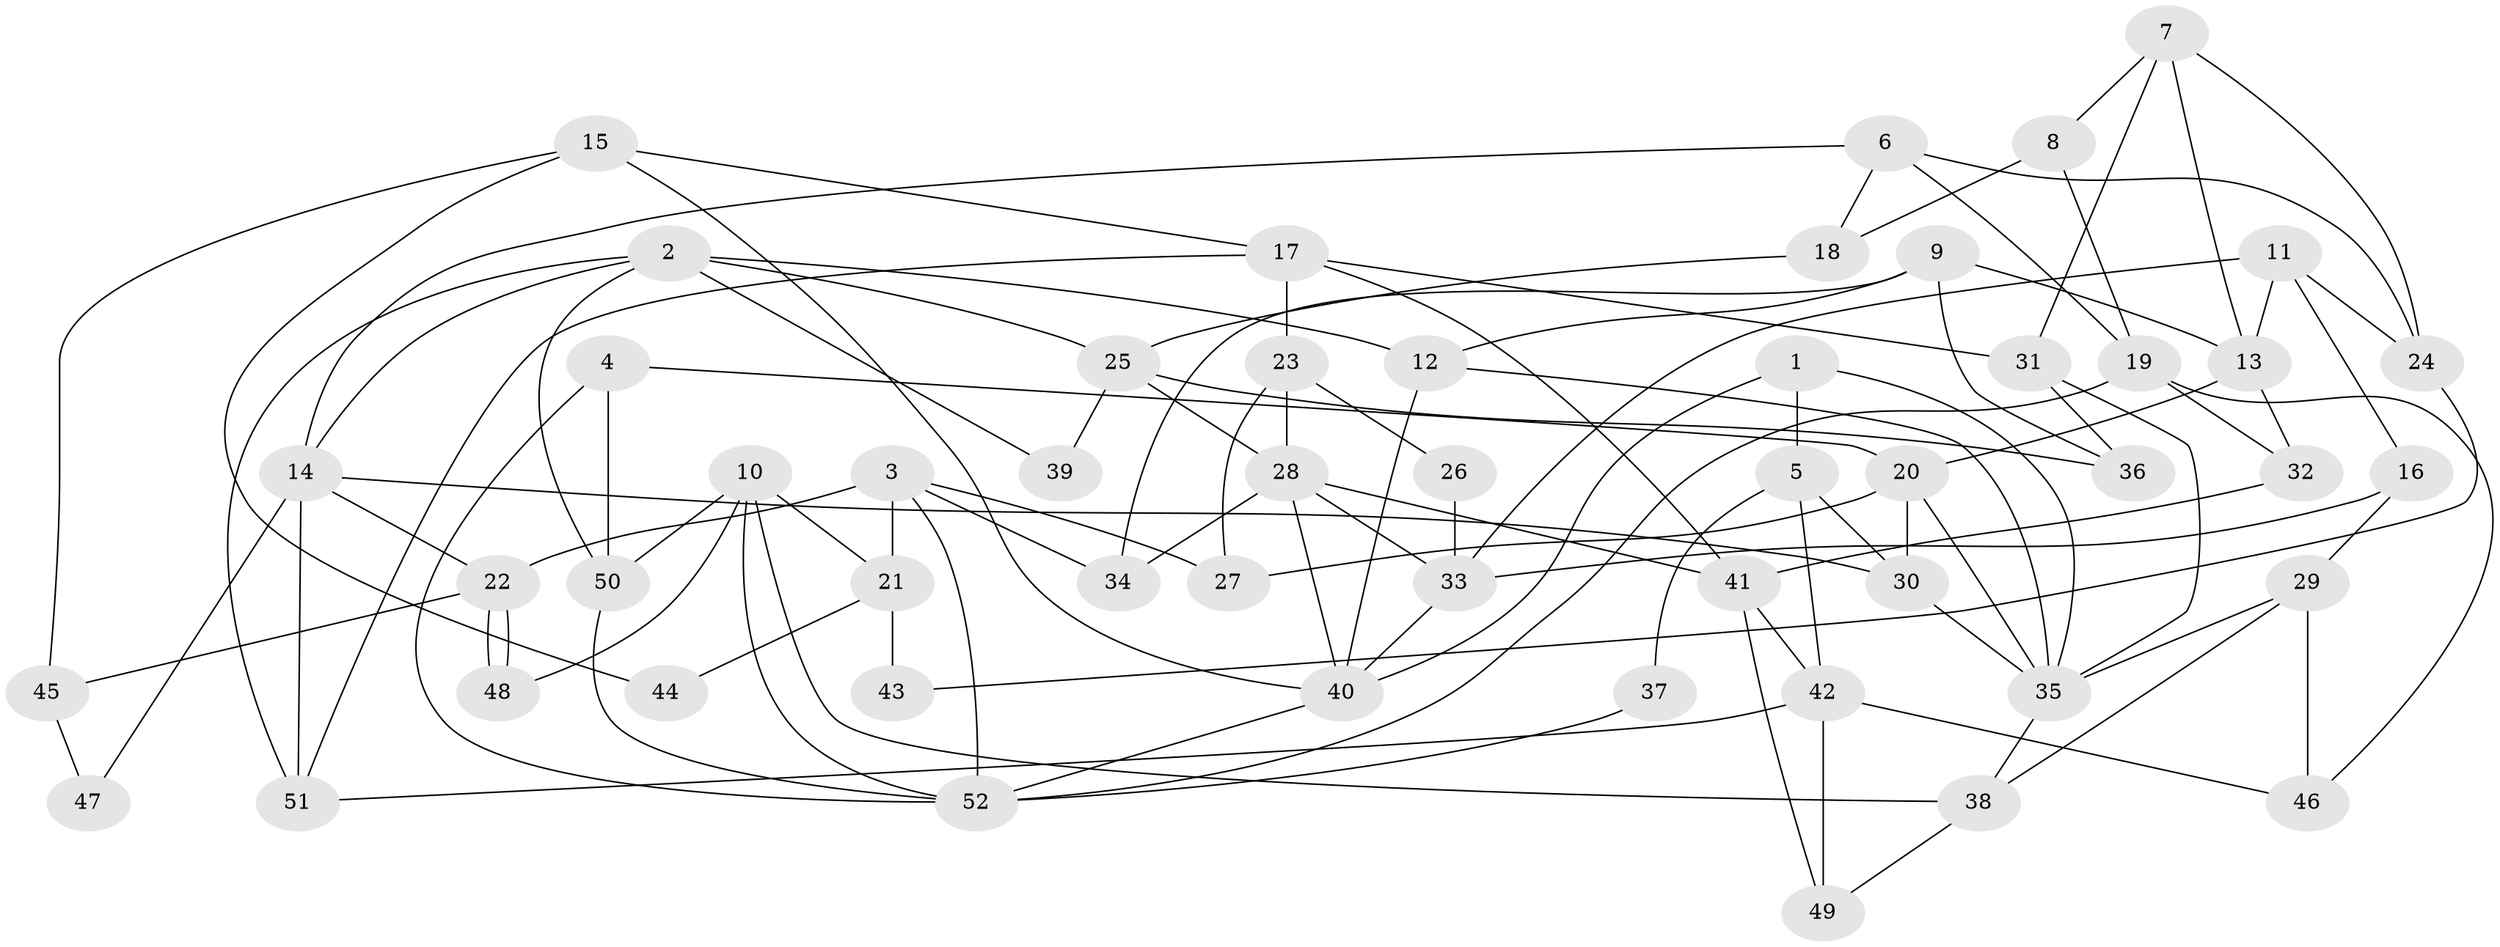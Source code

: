// coarse degree distribution, {7: 0.0625, 4: 0.34375, 6: 0.15625, 8: 0.0625, 3: 0.15625, 5: 0.09375, 2: 0.0625, 1: 0.03125, 9: 0.03125}
// Generated by graph-tools (version 1.1) at 2025/37/03/04/25 23:37:02]
// undirected, 52 vertices, 104 edges
graph export_dot {
  node [color=gray90,style=filled];
  1;
  2;
  3;
  4;
  5;
  6;
  7;
  8;
  9;
  10;
  11;
  12;
  13;
  14;
  15;
  16;
  17;
  18;
  19;
  20;
  21;
  22;
  23;
  24;
  25;
  26;
  27;
  28;
  29;
  30;
  31;
  32;
  33;
  34;
  35;
  36;
  37;
  38;
  39;
  40;
  41;
  42;
  43;
  44;
  45;
  46;
  47;
  48;
  49;
  50;
  51;
  52;
  1 -- 40;
  1 -- 35;
  1 -- 5;
  2 -- 14;
  2 -- 51;
  2 -- 12;
  2 -- 25;
  2 -- 39;
  2 -- 50;
  3 -- 34;
  3 -- 22;
  3 -- 21;
  3 -- 27;
  3 -- 52;
  4 -- 52;
  4 -- 50;
  4 -- 20;
  5 -- 30;
  5 -- 37;
  5 -- 42;
  6 -- 19;
  6 -- 18;
  6 -- 14;
  6 -- 24;
  7 -- 13;
  7 -- 24;
  7 -- 8;
  7 -- 31;
  8 -- 19;
  8 -- 18;
  9 -- 12;
  9 -- 13;
  9 -- 34;
  9 -- 36;
  10 -- 50;
  10 -- 38;
  10 -- 21;
  10 -- 48;
  10 -- 52;
  11 -- 13;
  11 -- 33;
  11 -- 16;
  11 -- 24;
  12 -- 40;
  12 -- 35;
  13 -- 20;
  13 -- 32;
  14 -- 30;
  14 -- 22;
  14 -- 47;
  14 -- 51;
  15 -- 17;
  15 -- 40;
  15 -- 44;
  15 -- 45;
  16 -- 29;
  16 -- 33;
  17 -- 41;
  17 -- 31;
  17 -- 23;
  17 -- 51;
  18 -- 25;
  19 -- 46;
  19 -- 52;
  19 -- 32;
  20 -- 27;
  20 -- 30;
  20 -- 35;
  21 -- 43;
  21 -- 44;
  22 -- 48;
  22 -- 48;
  22 -- 45;
  23 -- 28;
  23 -- 26;
  23 -- 27;
  24 -- 43;
  25 -- 36;
  25 -- 28;
  25 -- 39;
  26 -- 33;
  28 -- 40;
  28 -- 33;
  28 -- 34;
  28 -- 41;
  29 -- 38;
  29 -- 35;
  29 -- 46;
  30 -- 35;
  31 -- 35;
  31 -- 36;
  32 -- 41;
  33 -- 40;
  35 -- 38;
  37 -- 52;
  38 -- 49;
  40 -- 52;
  41 -- 42;
  41 -- 49;
  42 -- 51;
  42 -- 46;
  42 -- 49;
  45 -- 47;
  50 -- 52;
}
